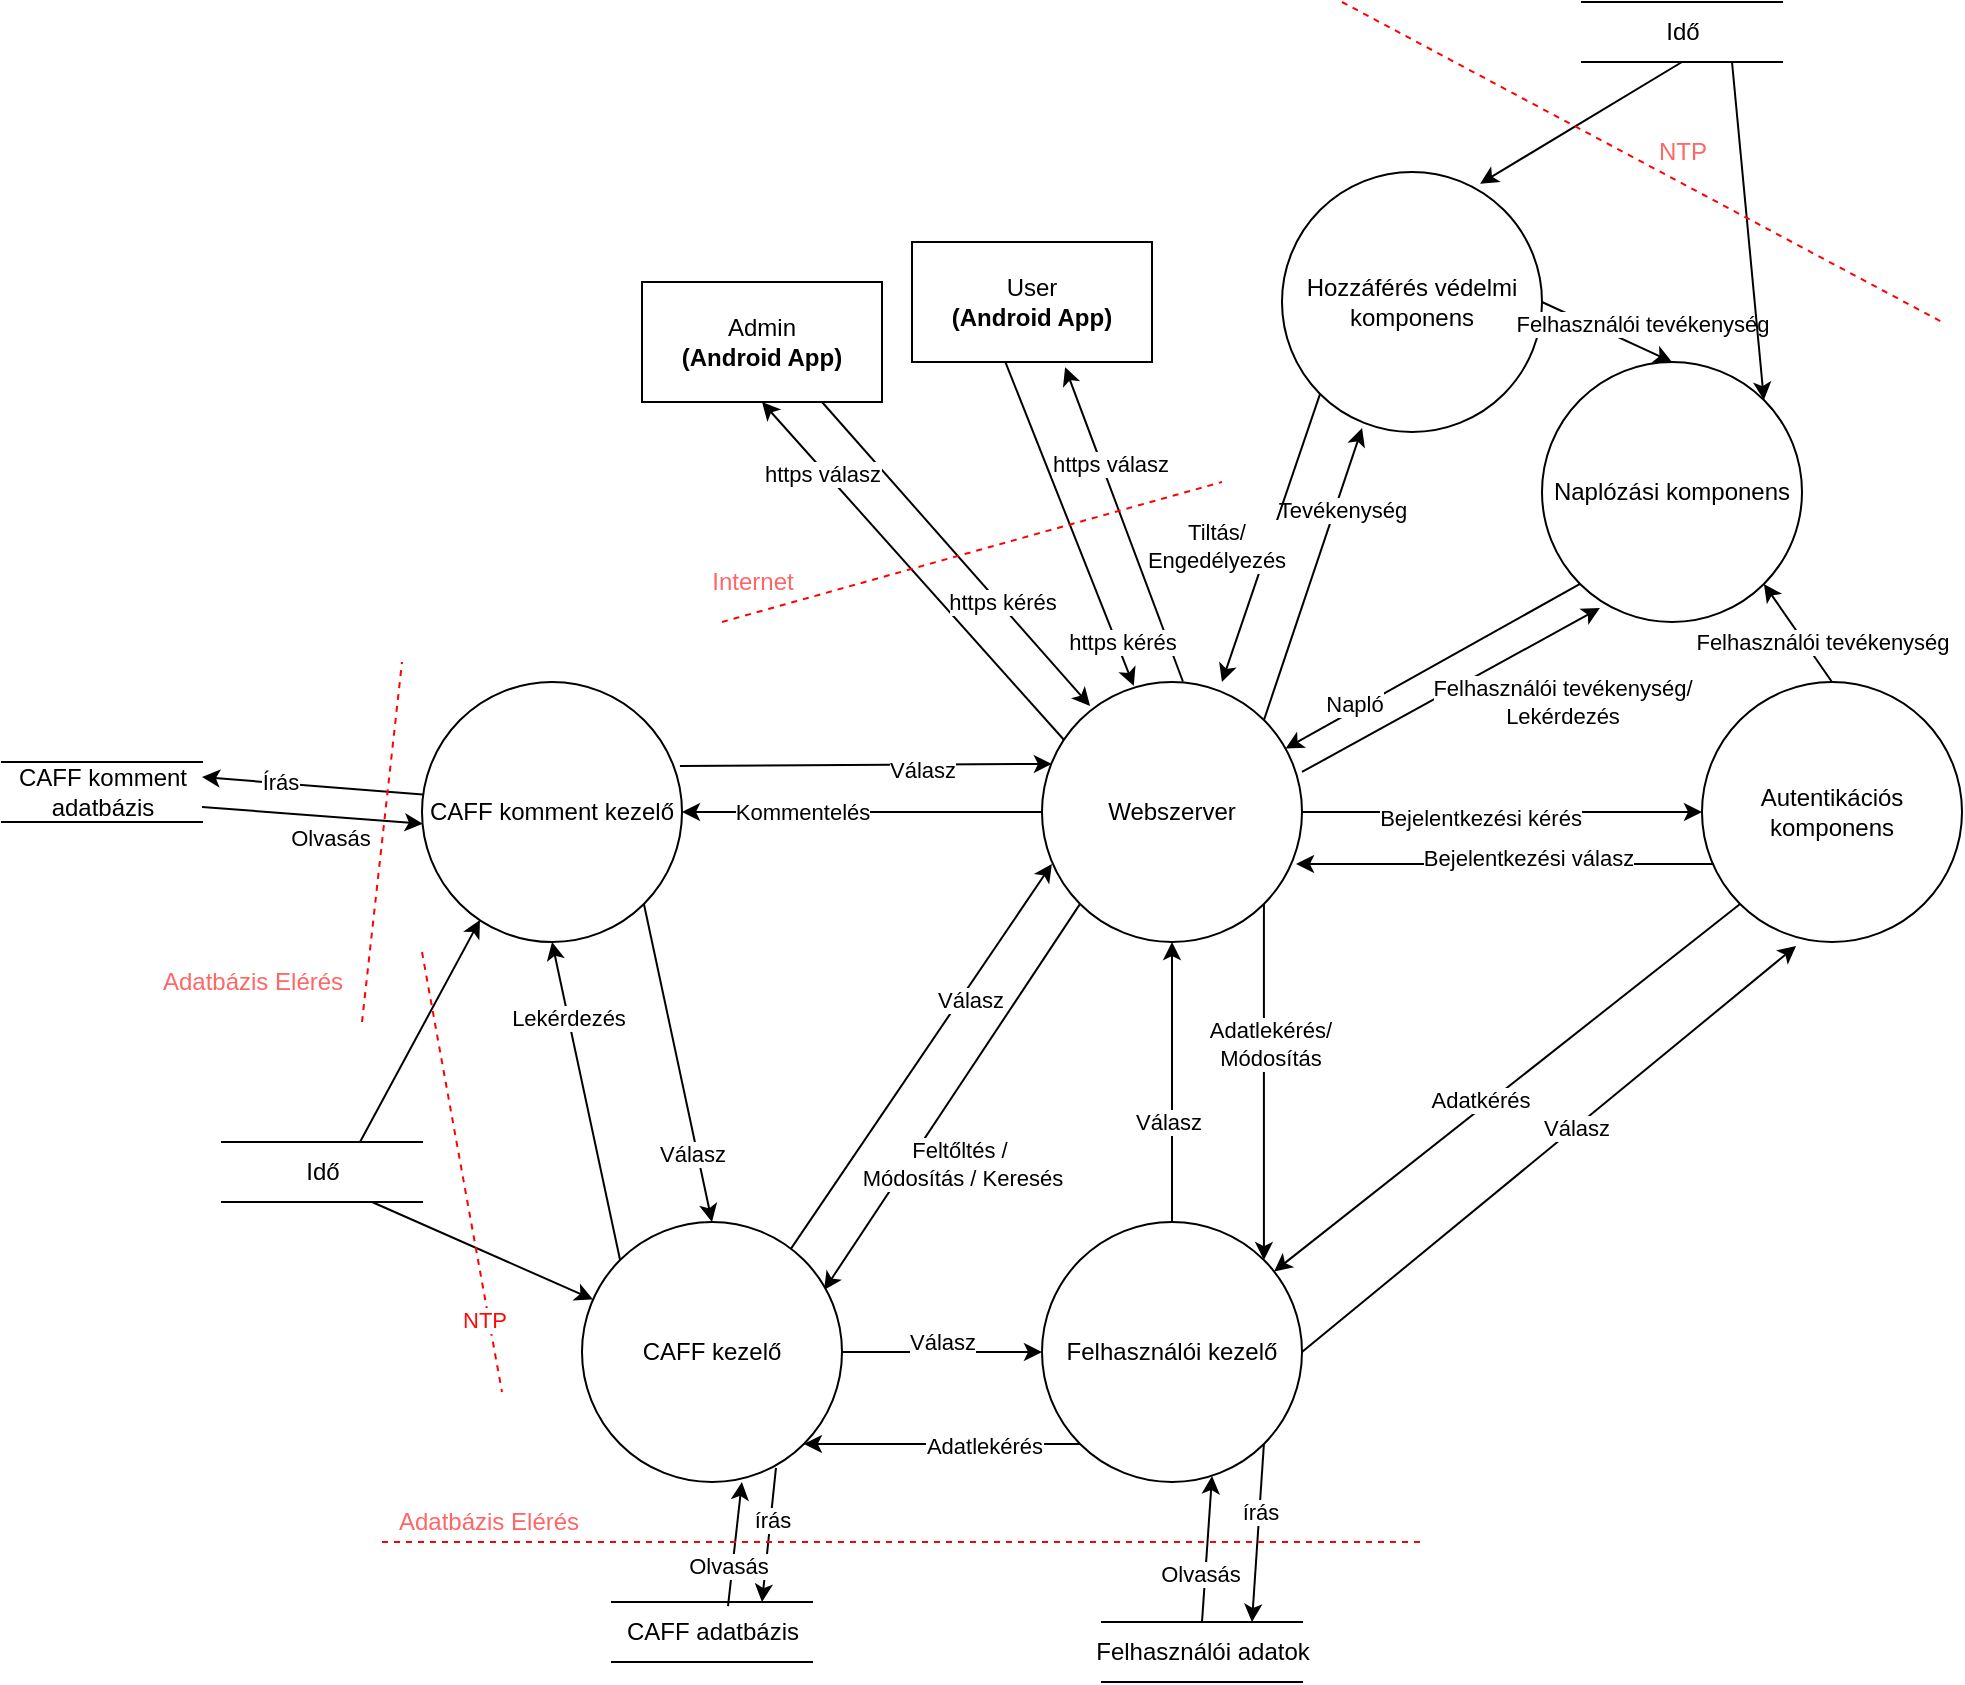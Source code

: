 <mxfile version="15.4.0" type="device"><diagram id="IFBYuZUNPcjfWti_WkDj" name="Page-1"><mxGraphModel dx="2272" dy="822" grid="1" gridSize="10" guides="1" tooltips="1" connect="1" arrows="1" fold="1" page="1" pageScale="1" pageWidth="850" pageHeight="1100" math="0" shadow="0"><root><mxCell id="0"/><mxCell id="1" parent="0"/><mxCell id="QOVZkxI64tLgVwKB824h-53" value="Hozzáférés védelmi komponens" style="ellipse;whiteSpace=wrap;html=1;aspect=fixed;" parent="1" vertex="1"><mxGeometry x="490" y="125" width="130" height="130" as="geometry"/></mxCell><mxCell id="QOVZkxI64tLgVwKB824h-3" style="rounded=0;orthogonalLoop=1;jettySize=auto;html=1;exitX=0.39;exitY=1.005;exitDx=0;exitDy=0;exitPerimeter=0;entryX=0.353;entryY=0.015;entryDx=0;entryDy=0;entryPerimeter=0;" parent="1" source="QOVZkxI64tLgVwKB824h-2" target="QOVZkxI64tLgVwKB824h-1" edge="1"><mxGeometry relative="1" as="geometry"><mxPoint x="350" y="270" as="targetPoint"/></mxGeometry></mxCell><mxCell id="QOVZkxI64tLgVwKB824h-12" style="edgeStyle=none;rounded=0;orthogonalLoop=1;jettySize=auto;html=1;exitX=1;exitY=0.5;exitDx=0;exitDy=0;entryX=0;entryY=0.5;entryDx=0;entryDy=0;" parent="1" source="QOVZkxI64tLgVwKB824h-1" target="QOVZkxI64tLgVwKB824h-11" edge="1"><mxGeometry relative="1" as="geometry"/></mxCell><mxCell id="QOVZkxI64tLgVwKB824h-13" value="Bejelentkezési kérés" style="edgeLabel;html=1;align=center;verticalAlign=middle;resizable=0;points=[];" parent="QOVZkxI64tLgVwKB824h-12" vertex="1" connectable="0"><mxGeometry x="-0.109" y="-3" relative="1" as="geometry"><mxPoint as="offset"/></mxGeometry></mxCell><mxCell id="QOVZkxI64tLgVwKB824h-22" style="edgeStyle=none;rounded=0;orthogonalLoop=1;jettySize=auto;html=1;exitX=1;exitY=1;exitDx=0;exitDy=0;entryX=1;entryY=0;entryDx=0;entryDy=0;" parent="1" source="QOVZkxI64tLgVwKB824h-1" target="QOVZkxI64tLgVwKB824h-16" edge="1"><mxGeometry relative="1" as="geometry"/></mxCell><mxCell id="QOVZkxI64tLgVwKB824h-23" value="Adatlekérés/&lt;br&gt;Módosítás" style="edgeLabel;html=1;align=center;verticalAlign=middle;resizable=0;points=[];" parent="QOVZkxI64tLgVwKB824h-22" vertex="1" connectable="0"><mxGeometry x="-0.213" y="3" relative="1" as="geometry"><mxPoint as="offset"/></mxGeometry></mxCell><mxCell id="QOVZkxI64tLgVwKB824h-41" style="edgeStyle=none;rounded=0;orthogonalLoop=1;jettySize=auto;html=1;exitX=0;exitY=1;exitDx=0;exitDy=0;entryX=0.931;entryY=0.262;entryDx=0;entryDy=0;entryPerimeter=0;" parent="1" source="QOVZkxI64tLgVwKB824h-1" target="QOVZkxI64tLgVwKB824h-31" edge="1"><mxGeometry relative="1" as="geometry"/></mxCell><mxCell id="QOVZkxI64tLgVwKB824h-42" value="Feltőltés /&amp;nbsp;&lt;br&gt;Módosítás / Keresés" style="edgeLabel;html=1;align=center;verticalAlign=middle;resizable=0;points=[];" parent="QOVZkxI64tLgVwKB824h-41" vertex="1" connectable="0"><mxGeometry x="0.204" y="1" relative="1" as="geometry"><mxPoint x="17" y="13" as="offset"/></mxGeometry></mxCell><mxCell id="QOVZkxI64tLgVwKB824h-49" style="edgeStyle=none;rounded=0;orthogonalLoop=1;jettySize=auto;html=1;exitX=0;exitY=0.5;exitDx=0;exitDy=0;entryX=1;entryY=0.5;entryDx=0;entryDy=0;" parent="1" source="QOVZkxI64tLgVwKB824h-1" target="QOVZkxI64tLgVwKB824h-17" edge="1"><mxGeometry relative="1" as="geometry"/></mxCell><mxCell id="QOVZkxI64tLgVwKB824h-50" value="Kommentelés" style="edgeLabel;html=1;align=center;verticalAlign=middle;resizable=0;points=[];" parent="QOVZkxI64tLgVwKB824h-49" vertex="1" connectable="0"><mxGeometry x="0.489" relative="1" as="geometry"><mxPoint x="14" as="offset"/></mxGeometry></mxCell><mxCell id="QOVZkxI64tLgVwKB824h-56" style="edgeStyle=none;rounded=0;orthogonalLoop=1;jettySize=auto;html=1;exitX=1;exitY=0;exitDx=0;exitDy=0;entryX=0.308;entryY=0.985;entryDx=0;entryDy=0;entryPerimeter=0;" parent="1" source="QOVZkxI64tLgVwKB824h-1" target="QOVZkxI64tLgVwKB824h-53" edge="1"><mxGeometry relative="1" as="geometry"/></mxCell><mxCell id="QOVZkxI64tLgVwKB824h-57" value="Tevékenység" style="edgeLabel;html=1;align=center;verticalAlign=middle;resizable=0;points=[];" parent="QOVZkxI64tLgVwKB824h-56" vertex="1" connectable="0"><mxGeometry x="0.463" y="-3" relative="1" as="geometry"><mxPoint as="offset"/></mxGeometry></mxCell><mxCell id="QOVZkxI64tLgVwKB824h-62" style="edgeStyle=none;rounded=0;orthogonalLoop=1;jettySize=auto;html=1;exitX=1;exitY=0.346;exitDx=0;exitDy=0;entryX=0.223;entryY=0.946;entryDx=0;entryDy=0;entryPerimeter=0;exitPerimeter=0;" parent="1" source="QOVZkxI64tLgVwKB824h-1" target="QOVZkxI64tLgVwKB824h-58" edge="1"><mxGeometry relative="1" as="geometry"/></mxCell><mxCell id="QOVZkxI64tLgVwKB824h-65" value="Felhasználói tevékenység/&lt;br&gt;Lekérdezés" style="edgeLabel;html=1;align=center;verticalAlign=middle;resizable=0;points=[];" parent="QOVZkxI64tLgVwKB824h-62" vertex="1" connectable="0"><mxGeometry x="0.409" y="-2" relative="1" as="geometry"><mxPoint x="24" y="21" as="offset"/></mxGeometry></mxCell><mxCell id="QOVZkxI64tLgVwKB824h-1" value="Webszerver" style="ellipse;whiteSpace=wrap;html=1;aspect=fixed;" parent="1" vertex="1"><mxGeometry x="370" y="380" width="130" height="130" as="geometry"/></mxCell><mxCell id="QOVZkxI64tLgVwKB824h-5" value="https kérés" style="rounded=0;orthogonalLoop=1;jettySize=auto;html=1;exitX=0.542;exitY=-0.002;exitDx=0;exitDy=0;entryX=0.638;entryY=1.043;entryDx=0;entryDy=0;entryPerimeter=0;exitPerimeter=0;" parent="1" source="QOVZkxI64tLgVwKB824h-1" target="QOVZkxI64tLgVwKB824h-2" edge="1"><mxGeometry x="-0.652" y="22" relative="1" as="geometry"><mxPoint as="offset"/></mxGeometry></mxCell><mxCell id="bzc3JQYxFaE8Q-Ks-E07-1" value="https válasz" style="edgeLabel;html=1;align=center;verticalAlign=middle;resizable=0;points=[];" vertex="1" connectable="0" parent="QOVZkxI64tLgVwKB824h-5"><mxGeometry x="0.288" y="-1" relative="1" as="geometry"><mxPoint y="-8" as="offset"/></mxGeometry></mxCell><mxCell id="QOVZkxI64tLgVwKB824h-2" value="User&lt;br&gt;&lt;b&gt;(Android App)&lt;/b&gt;" style="rounded=0;whiteSpace=wrap;html=1;" parent="1" vertex="1"><mxGeometry x="305" y="160" width="120" height="60" as="geometry"/></mxCell><mxCell id="QOVZkxI64tLgVwKB824h-7" style="edgeStyle=none;rounded=0;orthogonalLoop=1;jettySize=auto;html=1;exitX=0.75;exitY=1;exitDx=0;exitDy=0;entryX=0.185;entryY=0.092;entryDx=0;entryDy=0;entryPerimeter=0;" parent="1" source="QOVZkxI64tLgVwKB824h-6" target="QOVZkxI64tLgVwKB824h-1" edge="1"><mxGeometry relative="1" as="geometry"/></mxCell><mxCell id="QOVZkxI64tLgVwKB824h-8" value="https kérés" style="edgeStyle=none;rounded=0;orthogonalLoop=1;jettySize=auto;html=1;entryX=0.5;entryY=1;entryDx=0;entryDy=0;exitX=0.085;exitY=0.223;exitDx=0;exitDy=0;exitPerimeter=0;" parent="1" source="QOVZkxI64tLgVwKB824h-1" target="QOVZkxI64tLgVwKB824h-6" edge="1"><mxGeometry x="-0.363" y="-23" relative="1" as="geometry"><mxPoint x="340" y="320" as="sourcePoint"/><Array as="points"/><mxPoint as="offset"/></mxGeometry></mxCell><mxCell id="bzc3JQYxFaE8Q-Ks-E07-3" value="https válasz" style="edgeLabel;html=1;align=center;verticalAlign=middle;resizable=0;points=[];" vertex="1" connectable="0" parent="QOVZkxI64tLgVwKB824h-8"><mxGeometry x="0.593" y="2" relative="1" as="geometry"><mxPoint as="offset"/></mxGeometry></mxCell><mxCell id="QOVZkxI64tLgVwKB824h-6" value="Admin&lt;br&gt;&lt;b&gt;(Android App)&lt;/b&gt;" style="rounded=0;whiteSpace=wrap;html=1;" parent="1" vertex="1"><mxGeometry x="170" y="180" width="120" height="60" as="geometry"/></mxCell><mxCell id="QOVZkxI64tLgVwKB824h-18" style="edgeStyle=none;rounded=0;orthogonalLoop=1;jettySize=auto;html=1;exitX=0;exitY=1;exitDx=0;exitDy=0;" parent="1" source="QOVZkxI64tLgVwKB824h-11" target="QOVZkxI64tLgVwKB824h-16" edge="1"><mxGeometry relative="1" as="geometry"/></mxCell><mxCell id="QOVZkxI64tLgVwKB824h-19" value="Adatkérés" style="edgeLabel;html=1;align=center;verticalAlign=middle;resizable=0;points=[];" parent="QOVZkxI64tLgVwKB824h-18" vertex="1" connectable="0"><mxGeometry x="0.097" y="-4" relative="1" as="geometry"><mxPoint as="offset"/></mxGeometry></mxCell><mxCell id="QOVZkxI64tLgVwKB824h-61" style="edgeStyle=none;rounded=0;orthogonalLoop=1;jettySize=auto;html=1;exitX=0.5;exitY=0;exitDx=0;exitDy=0;entryX=1;entryY=1;entryDx=0;entryDy=0;" parent="1" source="QOVZkxI64tLgVwKB824h-11" target="QOVZkxI64tLgVwKB824h-58" edge="1"><mxGeometry relative="1" as="geometry"/></mxCell><mxCell id="QOVZkxI64tLgVwKB824h-68" value="&lt;span style=&quot;color: rgba(0 , 0 , 0 , 0) ; font-family: monospace ; font-size: 0px ; background-color: rgb(248 , 249 , 250)&quot;&gt;%3CmxGraphModel%3E%3Croot%3E%3CmxCell%20id%3D%220%22%2F%3E%3CmxCell%20id%3D%221%22%20parent%3D%220%22%2F%3E%3CmxCell%20id%3D%222%22%20value%3D%22Felhaszn%C3%A1l%C3%B3i%20tev%C3%A9kenys%C3%A9g%2F%22%20style%3D%22edgeLabel%3Bhtml%3D1%3Balign%3Dcenter%3BverticalAlign%3Dmiddle%3Bresizable%3D0%3Bpoints%3D%5B%5D%3B%22%20vertex%3D%221%22%20connectable%3D%220%22%20parent%3D%221%22%3E%3CmxGeometry%20x%3D%22670.071%22%20y%3D%22200.442%22%20as%3D%22geometry%22%2F%3E%3C%2FmxCell%3E%3C%2Froot%3E%3C%2FmxGraphModel%3E&lt;/span&gt;&lt;span style=&quot;color: rgba(0 , 0 , 0 , 0) ; font-family: monospace ; font-size: 0px ; background-color: rgb(248 , 249 , 250)&quot;&gt;%3CmxGraphModel%3E%3Croot%3E%3CmxCell%20id%3D%220%22%2F%3E%3CmxCell%20id%3D%221%22%20parent%3D%220%22%2F%3E%3CmxCell%20id%3D%222%22%20value%3D%22Felhaszn%C3%A1l%C3%B3i%20tev%C3%A9kenys%C3%A9g%2F%22%20style%3D%22edgeLabel%3Bhtml%3D1%3Balign%3Dcenter%3BverticalAlign%3Dmiddle%3Bresizable%3D0%3Bpoints%3D%5B%5D%3B%22%20vertex%3D%221%22%20connectable%3D%220%22%20parent%3D%221%22%3E%3CmxGeometry%20x%3D%22670.071%22%20y%3D%22200.442%22%20as%3D%22geometry%22%2F%3E%3C%2FmxCell%3E%3C%2Froot%3E%3C%2FmxGraphModel%3E&lt;/span&gt;" style="edgeLabel;html=1;align=center;verticalAlign=middle;resizable=0;points=[];" parent="QOVZkxI64tLgVwKB824h-61" vertex="1" connectable="0"><mxGeometry x="0.282" y="-1" relative="1" as="geometry"><mxPoint as="offset"/></mxGeometry></mxCell><mxCell id="QOVZkxI64tLgVwKB824h-69" value="Felhasználói tevékenység" style="edgeLabel;html=1;align=center;verticalAlign=middle;resizable=0;points=[];" parent="QOVZkxI64tLgVwKB824h-61" vertex="1" connectable="0"><mxGeometry x="0.19" relative="1" as="geometry"><mxPoint x="15" y="9" as="offset"/></mxGeometry></mxCell><mxCell id="QOVZkxI64tLgVwKB824h-11" value="Autentikációs komponens" style="ellipse;whiteSpace=wrap;html=1;aspect=fixed;" parent="1" vertex="1"><mxGeometry x="700" y="380" width="130" height="130" as="geometry"/></mxCell><mxCell id="QOVZkxI64tLgVwKB824h-14" style="edgeStyle=none;rounded=0;orthogonalLoop=1;jettySize=auto;html=1;exitX=0.046;exitY=0.7;exitDx=0;exitDy=0;entryX=0.977;entryY=0.7;entryDx=0;entryDy=0;exitPerimeter=0;entryPerimeter=0;" parent="1" source="QOVZkxI64tLgVwKB824h-11" target="QOVZkxI64tLgVwKB824h-1" edge="1"><mxGeometry relative="1" as="geometry"><mxPoint x="470.002" y="508.998" as="sourcePoint"/><mxPoint x="708.078" y="508.998" as="targetPoint"/></mxGeometry></mxCell><mxCell id="QOVZkxI64tLgVwKB824h-15" value="Bejelentkezési válasz" style="edgeLabel;html=1;align=center;verticalAlign=middle;resizable=0;points=[];" parent="QOVZkxI64tLgVwKB824h-14" vertex="1" connectable="0"><mxGeometry x="-0.109" y="-3" relative="1" as="geometry"><mxPoint as="offset"/></mxGeometry></mxCell><mxCell id="QOVZkxI64tLgVwKB824h-20" style="edgeStyle=none;rounded=0;orthogonalLoop=1;jettySize=auto;html=1;exitX=1;exitY=0.5;exitDx=0;exitDy=0;entryX=0.362;entryY=1.015;entryDx=0;entryDy=0;entryPerimeter=0;" parent="1" source="QOVZkxI64tLgVwKB824h-16" target="QOVZkxI64tLgVwKB824h-11" edge="1"><mxGeometry relative="1" as="geometry"/></mxCell><mxCell id="QOVZkxI64tLgVwKB824h-21" value="Válasz" style="edgeLabel;html=1;align=center;verticalAlign=middle;resizable=0;points=[];" parent="QOVZkxI64tLgVwKB824h-20" vertex="1" connectable="0"><mxGeometry x="0.107" relative="1" as="geometry"><mxPoint as="offset"/></mxGeometry></mxCell><mxCell id="QOVZkxI64tLgVwKB824h-24" style="edgeStyle=none;rounded=0;orthogonalLoop=1;jettySize=auto;html=1;exitX=0.5;exitY=0;exitDx=0;exitDy=0;entryX=0.5;entryY=1;entryDx=0;entryDy=0;" parent="1" source="QOVZkxI64tLgVwKB824h-16" target="QOVZkxI64tLgVwKB824h-1" edge="1"><mxGeometry relative="1" as="geometry"/></mxCell><mxCell id="QOVZkxI64tLgVwKB824h-25" value="Válasz" style="edgeLabel;html=1;align=center;verticalAlign=middle;resizable=0;points=[];" parent="QOVZkxI64tLgVwKB824h-24" vertex="1" connectable="0"><mxGeometry x="-0.286" y="2" relative="1" as="geometry"><mxPoint as="offset"/></mxGeometry></mxCell><mxCell id="QOVZkxI64tLgVwKB824h-27" style="edgeStyle=none;rounded=0;orthogonalLoop=1;jettySize=auto;html=1;exitX=1;exitY=1;exitDx=0;exitDy=0;entryX=0.75;entryY=0;entryDx=0;entryDy=0;" parent="1" source="QOVZkxI64tLgVwKB824h-16" target="QOVZkxI64tLgVwKB824h-26" edge="1"><mxGeometry relative="1" as="geometry"/></mxCell><mxCell id="QOVZkxI64tLgVwKB824h-29" value="írás" style="edgeLabel;html=1;align=center;verticalAlign=middle;resizable=0;points=[];" parent="QOVZkxI64tLgVwKB824h-27" vertex="1" connectable="0"><mxGeometry x="-0.236" relative="1" as="geometry"><mxPoint as="offset"/></mxGeometry></mxCell><mxCell id="QOVZkxI64tLgVwKB824h-39" style="edgeStyle=none;rounded=0;orthogonalLoop=1;jettySize=auto;html=1;exitX=0;exitY=1;exitDx=0;exitDy=0;entryX=1;entryY=1;entryDx=0;entryDy=0;" parent="1" source="QOVZkxI64tLgVwKB824h-16" target="QOVZkxI64tLgVwKB824h-31" edge="1"><mxGeometry relative="1" as="geometry"/></mxCell><mxCell id="QOVZkxI64tLgVwKB824h-40" value="Adatlekérés" style="edgeLabel;html=1;align=center;verticalAlign=middle;resizable=0;points=[];" parent="QOVZkxI64tLgVwKB824h-39" vertex="1" connectable="0"><mxGeometry x="-0.304" y="1" relative="1" as="geometry"><mxPoint as="offset"/></mxGeometry></mxCell><mxCell id="QOVZkxI64tLgVwKB824h-16" value="Felhasználói kezelő" style="ellipse;whiteSpace=wrap;html=1;aspect=fixed;" parent="1" vertex="1"><mxGeometry x="370" y="650" width="130" height="130" as="geometry"/></mxCell><mxCell id="QOVZkxI64tLgVwKB824h-47" style="edgeStyle=none;rounded=0;orthogonalLoop=1;jettySize=auto;html=1;exitX=1;exitY=1;exitDx=0;exitDy=0;entryX=0.5;entryY=0;entryDx=0;entryDy=0;" parent="1" source="QOVZkxI64tLgVwKB824h-17" target="QOVZkxI64tLgVwKB824h-31" edge="1"><mxGeometry relative="1" as="geometry"/></mxCell><mxCell id="QOVZkxI64tLgVwKB824h-48" value="Válasz" style="edgeLabel;html=1;align=center;verticalAlign=middle;resizable=0;points=[];" parent="QOVZkxI64tLgVwKB824h-47" vertex="1" connectable="0"><mxGeometry x="0.56" y="-3" relative="1" as="geometry"><mxPoint as="offset"/></mxGeometry></mxCell><mxCell id="QOVZkxI64tLgVwKB824h-51" style="edgeStyle=none;rounded=0;orthogonalLoop=1;jettySize=auto;html=1;exitX=0.992;exitY=0.323;exitDx=0;exitDy=0;entryX=0.038;entryY=0.315;entryDx=0;entryDy=0;entryPerimeter=0;exitPerimeter=0;" parent="1" source="QOVZkxI64tLgVwKB824h-17" target="QOVZkxI64tLgVwKB824h-1" edge="1"><mxGeometry relative="1" as="geometry"/></mxCell><mxCell id="QOVZkxI64tLgVwKB824h-52" value="Válasz" style="edgeLabel;html=1;align=center;verticalAlign=middle;resizable=0;points=[];" parent="QOVZkxI64tLgVwKB824h-51" vertex="1" connectable="0"><mxGeometry x="-0.422" y="-2" relative="1" as="geometry"><mxPoint x="67" as="offset"/></mxGeometry></mxCell><mxCell id="QOVZkxI64tLgVwKB824h-78" style="rounded=0;orthogonalLoop=1;jettySize=auto;html=1;exitX=0.003;exitY=0.433;exitDx=0;exitDy=0;entryX=1;entryY=0.25;entryDx=0;entryDy=0;strokeColor=#000000;exitPerimeter=0;" parent="1" source="QOVZkxI64tLgVwKB824h-17" target="QOVZkxI64tLgVwKB824h-77" edge="1"><mxGeometry relative="1" as="geometry"/></mxCell><mxCell id="QOVZkxI64tLgVwKB824h-80" value="Írás" style="edgeLabel;html=1;align=center;verticalAlign=middle;resizable=0;points=[];" parent="QOVZkxI64tLgVwKB824h-78" vertex="1" connectable="0"><mxGeometry x="0.301" y="-1" relative="1" as="geometry"><mxPoint as="offset"/></mxGeometry></mxCell><mxCell id="QOVZkxI64tLgVwKB824h-17" value="CAFF komment kezelő" style="ellipse;whiteSpace=wrap;html=1;aspect=fixed;" parent="1" vertex="1"><mxGeometry x="60" y="380" width="130" height="130" as="geometry"/></mxCell><mxCell id="QOVZkxI64tLgVwKB824h-28" style="edgeStyle=none;rounded=0;orthogonalLoop=1;jettySize=auto;html=1;exitX=0.5;exitY=0;exitDx=0;exitDy=0;entryX=0.654;entryY=0.977;entryDx=0;entryDy=0;entryPerimeter=0;" parent="1" source="QOVZkxI64tLgVwKB824h-26" target="QOVZkxI64tLgVwKB824h-16" edge="1"><mxGeometry relative="1" as="geometry"/></mxCell><mxCell id="QOVZkxI64tLgVwKB824h-30" value="Olvasás" style="edgeLabel;html=1;align=center;verticalAlign=middle;resizable=0;points=[];" parent="QOVZkxI64tLgVwKB824h-28" vertex="1" connectable="0"><mxGeometry x="-0.347" y="3" relative="1" as="geometry"><mxPoint as="offset"/></mxGeometry></mxCell><mxCell id="QOVZkxI64tLgVwKB824h-26" value="Felhasználói adatok" style="html=1;dashed=0;whitespace=wrap;shape=partialRectangle;right=0;left=0;" parent="1" vertex="1"><mxGeometry x="400" y="850" width="100" height="30" as="geometry"/></mxCell><mxCell id="QOVZkxI64tLgVwKB824h-37" style="edgeStyle=none;rounded=0;orthogonalLoop=1;jettySize=auto;html=1;exitX=1;exitY=0.5;exitDx=0;exitDy=0;entryX=0;entryY=0.5;entryDx=0;entryDy=0;" parent="1" source="QOVZkxI64tLgVwKB824h-31" target="QOVZkxI64tLgVwKB824h-16" edge="1"><mxGeometry relative="1" as="geometry"/></mxCell><mxCell id="QOVZkxI64tLgVwKB824h-38" value="Válasz" style="edgeLabel;html=1;align=center;verticalAlign=middle;resizable=0;points=[];" parent="QOVZkxI64tLgVwKB824h-37" vertex="1" connectable="0"><mxGeometry x="-0.32" y="-2" relative="1" as="geometry"><mxPoint x="16" y="-7" as="offset"/></mxGeometry></mxCell><mxCell id="QOVZkxI64tLgVwKB824h-43" style="edgeStyle=none;rounded=0;orthogonalLoop=1;jettySize=auto;html=1;exitX=0.8;exitY=0.108;exitDx=0;exitDy=0;entryX=0.038;entryY=0.7;entryDx=0;entryDy=0;exitPerimeter=0;entryPerimeter=0;" parent="1" source="QOVZkxI64tLgVwKB824h-31" target="QOVZkxI64tLgVwKB824h-1" edge="1"><mxGeometry relative="1" as="geometry"/></mxCell><mxCell id="QOVZkxI64tLgVwKB824h-44" value="Válasz" style="edgeLabel;html=1;align=center;verticalAlign=middle;resizable=0;points=[];" parent="QOVZkxI64tLgVwKB824h-43" vertex="1" connectable="0"><mxGeometry x="0.321" y="-4" relative="1" as="geometry"><mxPoint as="offset"/></mxGeometry></mxCell><mxCell id="QOVZkxI64tLgVwKB824h-45" style="edgeStyle=none;rounded=0;orthogonalLoop=1;jettySize=auto;html=1;exitX=0;exitY=0;exitDx=0;exitDy=0;entryX=0.5;entryY=1;entryDx=0;entryDy=0;" parent="1" source="QOVZkxI64tLgVwKB824h-31" target="QOVZkxI64tLgVwKB824h-17" edge="1"><mxGeometry relative="1" as="geometry"/></mxCell><mxCell id="QOVZkxI64tLgVwKB824h-46" value="Lekérdezés" style="edgeLabel;html=1;align=center;verticalAlign=middle;resizable=0;points=[];" parent="QOVZkxI64tLgVwKB824h-45" vertex="1" connectable="0"><mxGeometry x="0.526" relative="1" as="geometry"><mxPoint as="offset"/></mxGeometry></mxCell><mxCell id="QOVZkxI64tLgVwKB824h-31" value="CAFF kezelő" style="ellipse;whiteSpace=wrap;html=1;aspect=fixed;" parent="1" vertex="1"><mxGeometry x="140" y="650" width="130" height="130" as="geometry"/></mxCell><mxCell id="QOVZkxI64tLgVwKB824h-32" value="CAFF adatbázis" style="html=1;dashed=0;whitespace=wrap;shape=partialRectangle;right=0;left=0;" parent="1" vertex="1"><mxGeometry x="155" y="840" width="100" height="30" as="geometry"/></mxCell><mxCell id="QOVZkxI64tLgVwKB824h-33" style="edgeStyle=none;rounded=0;orthogonalLoop=1;jettySize=auto;html=1;exitX=0.746;exitY=0.946;exitDx=0;exitDy=0;entryX=0.75;entryY=0;entryDx=0;entryDy=0;exitPerimeter=0;" parent="1" source="QOVZkxI64tLgVwKB824h-31" target="QOVZkxI64tLgVwKB824h-32" edge="1"><mxGeometry relative="1" as="geometry"><mxPoint x="315.962" y="770.002" as="sourcePoint"/><mxPoint x="310" y="859.04" as="targetPoint"/></mxGeometry></mxCell><mxCell id="QOVZkxI64tLgVwKB824h-34" value="írás" style="edgeLabel;html=1;align=center;verticalAlign=middle;resizable=0;points=[];" parent="QOVZkxI64tLgVwKB824h-33" vertex="1" connectable="0"><mxGeometry x="-0.236" relative="1" as="geometry"><mxPoint as="offset"/></mxGeometry></mxCell><mxCell id="QOVZkxI64tLgVwKB824h-35" style="edgeStyle=none;rounded=0;orthogonalLoop=1;jettySize=auto;html=1;exitX=0.58;exitY=0.067;exitDx=0;exitDy=0;entryX=0.615;entryY=1;entryDx=0;entryDy=0;entryPerimeter=0;exitPerimeter=0;" parent="1" source="QOVZkxI64tLgVwKB824h-32" target="QOVZkxI64tLgVwKB824h-31" edge="1"><mxGeometry relative="1" as="geometry"><mxPoint x="200" y="850" as="sourcePoint"/><mxPoint x="205.02" y="777.01" as="targetPoint"/></mxGeometry></mxCell><mxCell id="QOVZkxI64tLgVwKB824h-36" value="Olvasás" style="edgeLabel;html=1;align=center;verticalAlign=middle;resizable=0;points=[];" parent="QOVZkxI64tLgVwKB824h-35" vertex="1" connectable="0"><mxGeometry x="-0.347" y="3" relative="1" as="geometry"><mxPoint as="offset"/></mxGeometry></mxCell><mxCell id="QOVZkxI64tLgVwKB824h-54" style="edgeStyle=none;rounded=0;orthogonalLoop=1;jettySize=auto;html=1;exitX=0;exitY=1;exitDx=0;exitDy=0;entryX=0.692;entryY=0;entryDx=0;entryDy=0;entryPerimeter=0;" parent="1" source="QOVZkxI64tLgVwKB824h-53" target="QOVZkxI64tLgVwKB824h-1" edge="1"><mxGeometry relative="1" as="geometry"/></mxCell><mxCell id="QOVZkxI64tLgVwKB824h-55" value="Tiltás/&lt;br&gt;Engedélyezés" style="edgeLabel;html=1;align=center;verticalAlign=middle;resizable=0;points=[];" parent="QOVZkxI64tLgVwKB824h-54" vertex="1" connectable="0"><mxGeometry x="-0.177" y="1" relative="1" as="geometry"><mxPoint x="-33" y="16" as="offset"/></mxGeometry></mxCell><mxCell id="QOVZkxI64tLgVwKB824h-60" style="edgeStyle=none;rounded=0;orthogonalLoop=1;jettySize=auto;html=1;exitX=1;exitY=0.5;exitDx=0;exitDy=0;entryX=0.5;entryY=0;entryDx=0;entryDy=0;" parent="1" source="QOVZkxI64tLgVwKB824h-53" target="QOVZkxI64tLgVwKB824h-58" edge="1"><mxGeometry relative="1" as="geometry"><Array as="points"/></mxGeometry></mxCell><mxCell id="QOVZkxI64tLgVwKB824h-66" value="Felhasználói tevékenység" style="edgeLabel;html=1;align=center;verticalAlign=middle;resizable=0;points=[];" parent="QOVZkxI64tLgVwKB824h-60" vertex="1" connectable="0"><mxGeometry x="0.362" y="-1" relative="1" as="geometry"><mxPoint x="6" y="-11" as="offset"/></mxGeometry></mxCell><mxCell id="QOVZkxI64tLgVwKB824h-63" style="edgeStyle=none;rounded=0;orthogonalLoop=1;jettySize=auto;html=1;exitX=0;exitY=1;exitDx=0;exitDy=0;" parent="1" source="QOVZkxI64tLgVwKB824h-58" target="QOVZkxI64tLgVwKB824h-1" edge="1"><mxGeometry relative="1" as="geometry"/></mxCell><mxCell id="QOVZkxI64tLgVwKB824h-64" value="Napló" style="edgeLabel;html=1;align=center;verticalAlign=middle;resizable=0;points=[];" parent="QOVZkxI64tLgVwKB824h-63" vertex="1" connectable="0"><mxGeometry x="0.517" y="-3" relative="1" as="geometry"><mxPoint as="offset"/></mxGeometry></mxCell><mxCell id="QOVZkxI64tLgVwKB824h-58" value="Naplózási komponens" style="ellipse;whiteSpace=wrap;html=1;aspect=fixed;" parent="1" vertex="1"><mxGeometry x="620" y="220" width="130" height="130" as="geometry"/></mxCell><mxCell id="QOVZkxI64tLgVwKB824h-71" style="edgeStyle=none;rounded=0;orthogonalLoop=1;jettySize=auto;html=1;exitX=0.5;exitY=1;exitDx=0;exitDy=0;entryX=0.762;entryY=0.045;entryDx=0;entryDy=0;entryPerimeter=0;" parent="1" source="QOVZkxI64tLgVwKB824h-70" target="QOVZkxI64tLgVwKB824h-53" edge="1"><mxGeometry relative="1" as="geometry"/></mxCell><mxCell id="QOVZkxI64tLgVwKB824h-73" style="edgeStyle=none;rounded=0;orthogonalLoop=1;jettySize=auto;html=1;exitX=0.75;exitY=1;exitDx=0;exitDy=0;entryX=1;entryY=0;entryDx=0;entryDy=0;" parent="1" source="QOVZkxI64tLgVwKB824h-70" target="QOVZkxI64tLgVwKB824h-58" edge="1"><mxGeometry relative="1" as="geometry"/></mxCell><mxCell id="QOVZkxI64tLgVwKB824h-70" value="Idő" style="html=1;dashed=0;whitespace=wrap;shape=partialRectangle;right=0;left=0;" parent="1" vertex="1"><mxGeometry x="640" y="40" width="100" height="30" as="geometry"/></mxCell><mxCell id="QOVZkxI64tLgVwKB824h-75" value="" style="endArrow=none;dashed=1;html=1;rounded=0;fillColor=#f8cecc;strokeColor=#FF0000;" parent="1" edge="1"><mxGeometry width="50" height="50" relative="1" as="geometry"><mxPoint x="520" y="40" as="sourcePoint"/><mxPoint x="820" y="200" as="targetPoint"/></mxGeometry></mxCell><mxCell id="QOVZkxI64tLgVwKB824h-76" value="&lt;font color=&quot;#ff6666&quot;&gt;NTP&lt;/font&gt;" style="text;html=1;align=center;verticalAlign=middle;resizable=0;points=[];autosize=1;strokeColor=none;fillColor=none;" parent="1" vertex="1"><mxGeometry x="670" y="105" width="40" height="20" as="geometry"/></mxCell><mxCell id="QOVZkxI64tLgVwKB824h-79" style="edgeStyle=none;rounded=0;orthogonalLoop=1;jettySize=auto;html=1;exitX=1;exitY=0.75;exitDx=0;exitDy=0;entryX=0.003;entryY=0.545;entryDx=0;entryDy=0;entryPerimeter=0;strokeColor=#000000;" parent="1" source="QOVZkxI64tLgVwKB824h-77" target="QOVZkxI64tLgVwKB824h-17" edge="1"><mxGeometry relative="1" as="geometry"/></mxCell><mxCell id="QOVZkxI64tLgVwKB824h-81" value="Olvasás" style="edgeLabel;html=1;align=center;verticalAlign=middle;resizable=0;points=[];" parent="QOVZkxI64tLgVwKB824h-79" vertex="1" connectable="0"><mxGeometry x="0.404" y="-2" relative="1" as="geometry"><mxPoint x="-13" y="7" as="offset"/></mxGeometry></mxCell><mxCell id="QOVZkxI64tLgVwKB824h-77" value="CAFF komment &lt;br&gt;adatbázis" style="html=1;dashed=0;whitespace=wrap;shape=partialRectangle;right=0;left=0;" parent="1" vertex="1"><mxGeometry x="-150" y="420" width="100" height="30" as="geometry"/></mxCell><mxCell id="QOVZkxI64tLgVwKB824h-83" value="" style="endArrow=none;dashed=1;html=1;rounded=0;fillColor=#f8cecc;strokeColor=#FF0000;" parent="1" edge="1"><mxGeometry width="50" height="50" relative="1" as="geometry"><mxPoint x="210" y="350" as="sourcePoint"/><mxPoint x="460" y="280" as="targetPoint"/></mxGeometry></mxCell><mxCell id="QOVZkxI64tLgVwKB824h-84" value="&lt;font color=&quot;#ff6666&quot;&gt;Internet&lt;/font&gt;" style="text;html=1;align=center;verticalAlign=middle;resizable=0;points=[];autosize=1;strokeColor=none;fillColor=none;" parent="1" vertex="1"><mxGeometry x="195" y="320" width="60" height="20" as="geometry"/></mxCell><mxCell id="QOVZkxI64tLgVwKB824h-85" value="" style="endArrow=none;dashed=1;html=1;rounded=0;fillColor=#f8cecc;strokeColor=#FF0000;" parent="1" edge="1"><mxGeometry width="50" height="50" relative="1" as="geometry"><mxPoint x="40" y="810" as="sourcePoint"/><mxPoint x="560" y="810" as="targetPoint"/></mxGeometry></mxCell><mxCell id="QOVZkxI64tLgVwKB824h-86" value="&lt;font color=&quot;#ff6666&quot;&gt;Adatbázis Elérés&lt;/font&gt;" style="text;html=1;align=center;verticalAlign=middle;resizable=0;points=[];autosize=1;strokeColor=none;fillColor=none;" parent="1" vertex="1"><mxGeometry x="37.5" y="790" width="110" height="20" as="geometry"/></mxCell><mxCell id="QOVZkxI64tLgVwKB824h-87" value="&lt;font color=&quot;#ff6666&quot;&gt;Adatbázis Elérés&lt;/font&gt;" style="text;html=1;align=center;verticalAlign=middle;resizable=0;points=[];autosize=1;strokeColor=none;fillColor=none;" parent="1" vertex="1"><mxGeometry x="-80" y="520" width="110" height="20" as="geometry"/></mxCell><mxCell id="QOVZkxI64tLgVwKB824h-88" value="" style="endArrow=none;dashed=1;html=1;rounded=0;fillColor=#f8cecc;strokeColor=#FF0000;" parent="1" edge="1"><mxGeometry width="50" height="50" relative="1" as="geometry"><mxPoint x="30" y="550" as="sourcePoint"/><mxPoint x="50" y="370" as="targetPoint"/></mxGeometry></mxCell><mxCell id="bzc3JQYxFaE8Q-Ks-E07-5" style="rounded=0;orthogonalLoop=1;jettySize=auto;html=1;exitX=0.69;exitY=0;exitDx=0;exitDy=0;entryX=0.223;entryY=0.915;entryDx=0;entryDy=0;entryPerimeter=0;exitPerimeter=0;" edge="1" parent="1" source="bzc3JQYxFaE8Q-Ks-E07-4" target="QOVZkxI64tLgVwKB824h-17"><mxGeometry relative="1" as="geometry"/></mxCell><mxCell id="bzc3JQYxFaE8Q-Ks-E07-6" style="edgeStyle=none;rounded=0;orthogonalLoop=1;jettySize=auto;html=1;exitX=0.75;exitY=1;exitDx=0;exitDy=0;" edge="1" parent="1" source="bzc3JQYxFaE8Q-Ks-E07-4" target="QOVZkxI64tLgVwKB824h-31"><mxGeometry relative="1" as="geometry"/></mxCell><mxCell id="bzc3JQYxFaE8Q-Ks-E07-4" value="Idő" style="html=1;dashed=0;whitespace=wrap;shape=partialRectangle;right=0;left=0;" vertex="1" parent="1"><mxGeometry x="-40" y="610" width="100" height="30" as="geometry"/></mxCell><mxCell id="bzc3JQYxFaE8Q-Ks-E07-7" value="" style="endArrow=none;dashed=1;html=1;rounded=0;fillColor=#f8cecc;strokeColor=#FF0000;fontColor=#FF0808;" edge="1" parent="1"><mxGeometry width="50" height="50" relative="1" as="geometry"><mxPoint x="60" y="515" as="sourcePoint"/><mxPoint x="100" y="735" as="targetPoint"/></mxGeometry></mxCell><mxCell id="bzc3JQYxFaE8Q-Ks-E07-8" value="NTP" style="edgeLabel;html=1;align=center;verticalAlign=middle;resizable=0;points=[];fontColor=#FF0808;" vertex="1" connectable="0" parent="bzc3JQYxFaE8Q-Ks-E07-7"><mxGeometry x="0.667" y="-3" relative="1" as="geometry"><mxPoint as="offset"/></mxGeometry></mxCell></root></mxGraphModel></diagram></mxfile>
